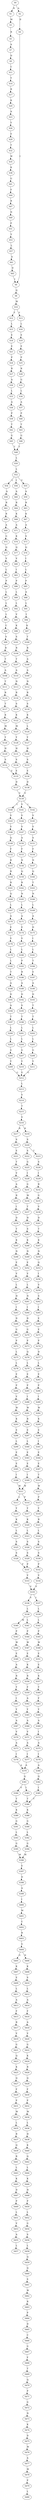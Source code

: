 strict digraph  {
	S0 -> S1 [ label = R ];
	S0 -> S2 [ label = A ];
	S1 -> S3 [ label = M ];
	S2 -> S4 [ label = D ];
	S3 -> S5 [ label = R ];
	S4 -> S6 [ label = I ];
	S5 -> S7 [ label = A ];
	S6 -> S8 [ label = Q ];
	S7 -> S9 [ label = D ];
	S8 -> S10 [ label = M ];
	S9 -> S11 [ label = C ];
	S10 -> S12 [ label = Y ];
	S10 -> S13 [ label = F ];
	S11 -> S14 [ label = Y ];
	S12 -> S15 [ label = L ];
	S13 -> S16 [ label = L ];
	S14 -> S17 [ label = R ];
	S15 -> S18 [ label = E ];
	S16 -> S19 [ label = E ];
	S17 -> S20 [ label = K ];
	S18 -> S21 [ label = E ];
	S19 -> S22 [ label = E ];
	S20 -> S23 [ label = A ];
	S21 -> S24 [ label = P ];
	S22 -> S25 [ label = P ];
	S23 -> S26 [ label = Y ];
	S24 -> S27 [ label = R ];
	S25 -> S28 [ label = R ];
	S26 -> S29 [ label = E ];
	S27 -> S30 [ label = A ];
	S28 -> S31 [ label = G ];
	S29 -> S32 [ label = T ];
	S30 -> S33 [ label = L ];
	S31 -> S34 [ label = L ];
	S32 -> S35 [ label = W ];
	S33 -> S36 [ label = A ];
	S34 -> S37 [ label = A ];
	S35 -> S38 [ label = K ];
	S36 -> S39 [ label = P ];
	S37 -> S40 [ label = P ];
	S38 -> S41 [ label = G ];
	S39 -> S42 [ label = T ];
	S40 -> S43 [ label = T ];
	S41 -> S44 [ label = F ];
	S42 -> S45 [ label = G ];
	S43 -> S46 [ label = G ];
	S44 -> S47 [ label = R ];
	S45 -> S48 [ label = T ];
	S46 -> S48 [ label = T ];
	S47 -> S49 [ label = N ];
	S48 -> S50 [ label = L ];
	S49 -> S51 [ label = P ];
	S50 -> S52 [ label = L ];
	S51 -> S53 [ label = Y ];
	S52 -> S54 [ label = L ];
	S52 -> S55 [ label = V ];
	S52 -> S56 [ label = I ];
	S53 -> S57 [ label = L ];
	S54 -> S58 [ label = A ];
	S55 -> S59 [ label = A ];
	S56 -> S60 [ label = A ];
	S57 -> S61 [ label = A ];
	S58 -> S62 [ label = R ];
	S59 -> S63 [ label = R ];
	S60 -> S64 [ label = R ];
	S61 -> S65 [ label = D ];
	S62 -> S66 [ label = R ];
	S63 -> S67 [ label = K ];
	S64 -> S68 [ label = K ];
	S65 -> S6 [ label = I ];
	S66 -> S69 [ label = A ];
	S67 -> S70 [ label = A ];
	S68 -> S71 [ label = A ];
	S69 -> S72 [ label = G ];
	S70 -> S73 [ label = S ];
	S71 -> S74 [ label = K ];
	S72 -> S75 [ label = Q ];
	S73 -> S76 [ label = Q ];
	S74 -> S77 [ label = Q ];
	S75 -> S78 [ label = V ];
	S76 -> S79 [ label = I ];
	S77 -> S80 [ label = V ];
	S78 -> S81 [ label = L ];
	S79 -> S82 [ label = L ];
	S80 -> S83 [ label = I ];
	S81 -> S84 [ label = P ];
	S82 -> S85 [ label = P ];
	S83 -> S86 [ label = P ];
	S84 -> S87 [ label = L ];
	S85 -> S88 [ label = A ];
	S86 -> S89 [ label = L ];
	S87 -> S90 [ label = L ];
	S88 -> S91 [ label = L ];
	S89 -> S92 [ label = L ];
	S90 -> S93 [ label = L ];
	S91 -> S94 [ label = I ];
	S92 -> S95 [ label = V ];
	S93 -> S96 [ label = C ];
	S94 -> S97 [ label = K ];
	S95 -> S98 [ label = K ];
	S96 -> S99 [ label = S ];
	S97 -> S100 [ label = T ];
	S98 -> S101 [ label = S ];
	S99 -> S102 [ label = R ];
	S100 -> S103 [ label = R ];
	S101 -> S104 [ label = R ];
	S102 -> S105 [ label = T ];
	S103 -> S106 [ label = A ];
	S104 -> S107 [ label = T ];
	S105 -> S108 [ label = A ];
	S106 -> S109 [ label = A ];
	S107 -> S110 [ label = A ];
	S108 -> S111 [ label = T ];
	S109 -> S112 [ label = N ];
	S110 -> S113 [ label = N ];
	S111 -> S114 [ label = R ];
	S112 -> S115 [ label = R ];
	S113 -> S116 [ label = R ];
	S114 -> S117 [ label = T ];
	S115 -> S118 [ label = S ];
	S116 -> S119 [ label = S ];
	S117 -> S120 [ label = K ];
	S118 -> S121 [ label = K ];
	S119 -> S122 [ label = K ];
	S120 -> S123 [ label = M ];
	S121 -> S124 [ label = L ];
	S122 -> S125 [ label = M ];
	S123 -> S126 [ label = Y ];
	S124 -> S127 [ label = Y ];
	S125 -> S128 [ label = Y ];
	S126 -> S129 [ label = H ];
	S127 -> S130 [ label = H ];
	S128 -> S131 [ label = H ];
	S129 -> S132 [ label = S ];
	S130 -> S133 [ label = S ];
	S131 -> S134 [ label = S ];
	S132 -> S135 [ label = E ];
	S133 -> S136 [ label = E ];
	S134 -> S135 [ label = E ];
	S135 -> S137 [ label = D ];
	S136 -> S138 [ label = D ];
	S137 -> S139 [ label = V ];
	S138 -> S139 [ label = V ];
	S139 -> S140 [ label = L ];
	S139 -> S141 [ label = V ];
	S139 -> S142 [ label = I ];
	S140 -> S143 [ label = V ];
	S141 -> S144 [ label = V ];
	S142 -> S145 [ label = V ];
	S143 -> S146 [ label = V ];
	S144 -> S147 [ label = V ];
	S145 -> S148 [ label = V ];
	S146 -> S149 [ label = Q ];
	S147 -> S150 [ label = A ];
	S148 -> S151 [ label = S ];
	S149 -> S152 [ label = F ];
	S150 -> S153 [ label = F ];
	S151 -> S154 [ label = F ];
	S152 -> S155 [ label = R ];
	S153 -> S156 [ label = N ];
	S154 -> S157 [ label = N ];
	S155 -> S158 [ label = R ];
	S156 -> S159 [ label = Q ];
	S157 -> S160 [ label = Q ];
	S158 -> S161 [ label = R ];
	S159 -> S162 [ label = R ];
	S160 -> S163 [ label = T ];
	S161 -> S164 [ label = Q ];
	S162 -> S165 [ label = N ];
	S163 -> S166 [ label = N ];
	S164 -> S167 [ label = L ];
	S165 -> S168 [ label = L ];
	S166 -> S169 [ label = L ];
	S167 -> S170 [ label = A ];
	S168 -> S171 [ label = A ];
	S169 -> S172 [ label = A ];
	S170 -> S173 [ label = E ];
	S171 -> S174 [ label = E ];
	S172 -> S175 [ label = D ];
	S173 -> S176 [ label = V ];
	S174 -> S177 [ label = V ];
	S175 -> S178 [ label = I ];
	S176 -> S179 [ label = L ];
	S177 -> S180 [ label = L ];
	S178 -> S181 [ label = L ];
	S179 -> S182 [ label = L ];
	S180 -> S183 [ label = P ];
	S181 -> S184 [ label = T ];
	S182 -> S185 [ label = T ];
	S183 -> S186 [ label = R ];
	S184 -> S187 [ label = E ];
	S185 -> S188 [ label = A ];
	S186 -> S189 [ label = A ];
	S187 -> S190 [ label = A ];
	S188 -> S191 [ label = D ];
	S189 -> S192 [ label = D ];
	S190 -> S193 [ label = D ];
	S191 -> S194 [ label = A ];
	S192 -> S195 [ label = S ];
	S193 -> S196 [ label = T ];
	S194 -> S197 [ label = T ];
	S195 -> S198 [ label = T ];
	S196 -> S199 [ label = T ];
	S197 -> S200 [ label = L ];
	S198 -> S201 [ label = L ];
	S199 -> S202 [ label = L ];
	S200 -> S203 [ label = L ];
	S201 -> S204 [ label = L ];
	S202 -> S205 [ label = L ];
	S203 -> S206 [ label = G ];
	S204 -> S207 [ label = G ];
	S205 -> S208 [ label = G ];
	S206 -> S209 [ label = Y ];
	S207 -> S210 [ label = Y ];
	S208 -> S211 [ label = Y ];
	S209 -> S212 [ label = G ];
	S210 -> S212 [ label = G ];
	S211 -> S212 [ label = G ];
	S212 -> S213 [ label = L ];
	S213 -> S214 [ label = V ];
	S214 -> S215 [ label = T ];
	S215 -> S216 [ label = V ];
	S216 -> S217 [ label = R ];
	S216 -> S218 [ label = K ];
	S217 -> S219 [ label = S ];
	S218 -> S220 [ label = S ];
	S219 -> S221 [ label = E ];
	S220 -> S222 [ label = S ];
	S220 -> S223 [ label = T ];
	S221 -> S224 [ label = T ];
	S222 -> S225 [ label = G ];
	S223 -> S226 [ label = S ];
	S224 -> S227 [ label = V ];
	S225 -> S228 [ label = I ];
	S226 -> S229 [ label = I ];
	S227 -> S230 [ label = A ];
	S228 -> S231 [ label = G ];
	S229 -> S232 [ label = R ];
	S230 -> S233 [ label = R ];
	S231 -> S234 [ label = M ];
	S232 -> S235 [ label = G ];
	S233 -> S236 [ label = I ];
	S234 -> S237 [ label = T ];
	S235 -> S238 [ label = V ];
	S236 -> S239 [ label = D ];
	S237 -> S240 [ label = H ];
	S238 -> S241 [ label = D ];
	S239 -> S242 [ label = T ];
	S240 -> S243 [ label = S ];
	S241 -> S244 [ label = T ];
	S242 -> S245 [ label = K ];
	S243 -> S246 [ label = K ];
	S244 -> S247 [ label = K ];
	S245 -> S248 [ label = N ];
	S246 -> S249 [ label = N ];
	S247 -> S250 [ label = N ];
	S248 -> S251 [ label = E ];
	S249 -> S252 [ label = E ];
	S250 -> S253 [ label = Q ];
	S251 -> S254 [ label = V ];
	S252 -> S255 [ label = V ];
	S253 -> S256 [ label = I ];
	S254 -> S257 [ label = L ];
	S255 -> S258 [ label = L ];
	S256 -> S259 [ label = V ];
	S257 -> S260 [ label = H ];
	S258 -> S261 [ label = N ];
	S259 -> S262 [ label = S ];
	S260 -> S263 [ label = I ];
	S261 -> S264 [ label = I ];
	S262 -> S265 [ label = I ];
	S263 -> S266 [ label = D ];
	S264 -> S267 [ label = D ];
	S265 -> S268 [ label = E ];
	S266 -> S269 [ label = G ];
	S267 -> S270 [ label = G ];
	S268 -> S271 [ label = E ];
	S269 -> S272 [ label = P ];
	S270 -> S273 [ label = P ];
	S271 -> S274 [ label = P ];
	S272 -> S275 [ label = L ];
	S273 -> S276 [ label = Q ];
	S274 -> S277 [ label = D ];
	S275 -> S278 [ label = L ];
	S276 -> S279 [ label = L ];
	S277 -> S280 [ label = L ];
	S278 -> S281 [ label = E ];
	S279 -> S282 [ label = E ];
	S280 -> S283 [ label = E ];
	S281 -> S284 [ label = P ];
	S282 -> S285 [ label = P ];
	S283 -> S286 [ label = P ];
	S284 -> S287 [ label = V ];
	S285 -> S288 [ label = I ];
	S286 -> S289 [ label = I ];
	S287 -> S290 [ label = W ];
	S288 -> S291 [ label = W ];
	S289 -> S292 [ label = W ];
	S290 -> S293 [ label = K ];
	S291 -> S294 [ label = R ];
	S292 -> S295 [ label = K ];
	S293 -> S296 [ label = E ];
	S294 -> S297 [ label = E ];
	S295 -> S298 [ label = E ];
	S296 -> S299 [ label = L ];
	S297 -> S300 [ label = L ];
	S298 -> S301 [ label = I ];
	S299 -> S302 [ label = E ];
	S300 -> S303 [ label = E ];
	S301 -> S304 [ label = E ];
	S302 -> S305 [ label = E ];
	S303 -> S306 [ label = E ];
	S304 -> S307 [ label = E ];
	S305 -> S308 [ label = I ];
	S306 -> S309 [ label = I ];
	S307 -> S310 [ label = T ];
	S308 -> S311 [ label = W ];
	S309 -> S311 [ label = W ];
	S310 -> S312 [ label = W ];
	S311 -> S313 [ label = L ];
	S311 -> S314 [ label = P ];
	S312 -> S315 [ label = P ];
	S313 -> S316 [ label = Y ];
	S314 -> S317 [ label = Y ];
	S315 -> S318 [ label = Y ];
	S316 -> S319 [ label = K ];
	S317 -> S320 [ label = K ];
	S318 -> S321 [ label = R ];
	S319 -> S322 [ label = L ];
	S320 -> S323 [ label = L ];
	S321 -> S324 [ label = L ];
	S322 -> S325 [ label = S ];
	S323 -> S326 [ label = S ];
	S324 -> S327 [ label = S ];
	S325 -> S328 [ label = S ];
	S326 -> S329 [ label = S ];
	S327 -> S330 [ label = S ];
	S328 -> S331 [ label = P ];
	S329 -> S331 [ label = P ];
	S330 -> S332 [ label = P ];
	S331 -> S333 [ label = V ];
	S332 -> S334 [ label = V ];
	S333 -> S335 [ label = V ];
	S334 -> S335 [ label = V ];
	S335 -> S336 [ label = V ];
	S335 -> S337 [ label = I ];
	S336 -> S338 [ label = L ];
	S337 -> S339 [ label = L ];
	S338 -> S340 [ label = M ];
	S338 -> S341 [ label = L ];
	S339 -> S342 [ label = L ];
	S340 -> S343 [ label = P ];
	S341 -> S344 [ label = P ];
	S342 -> S345 [ label = P ];
	S343 -> S346 [ label = W ];
	S344 -> S347 [ label = W ];
	S345 -> S348 [ label = W ];
	S346 -> S349 [ label = E ];
	S347 -> S350 [ label = E ];
	S348 -> S351 [ label = E ];
	S349 -> S352 [ label = A ];
	S350 -> S353 [ label = K ];
	S351 -> S354 [ label = E ];
	S352 -> S355 [ label = R ];
	S353 -> S356 [ label = R ];
	S354 -> S357 [ label = K ];
	S355 -> S358 [ label = Y ];
	S356 -> S359 [ label = F ];
	S357 -> S360 [ label = Y ];
	S358 -> S361 [ label = I ];
	S359 -> S362 [ label = A ];
	S360 -> S363 [ label = F ];
	S361 -> S364 [ label = Y ];
	S362 -> S365 [ label = Y ];
	S363 -> S366 [ label = Y ];
	S364 -> S367 [ label = A ];
	S365 -> S368 [ label = A ];
	S366 -> S369 [ label = A ];
	S367 -> S370 [ label = V ];
	S368 -> S371 [ label = V ];
	S369 -> S372 [ label = I ];
	S370 -> S373 [ label = A ];
	S371 -> S374 [ label = A ];
	S372 -> S375 [ label = A ];
	S373 -> S376 [ label = I ];
	S374 -> S377 [ label = I ];
	S375 -> S378 [ label = I ];
	S376 -> S379 [ label = A ];
	S377 -> S379 [ label = A ];
	S378 -> S380 [ label = A ];
	S379 -> S381 [ label = Q ];
	S380 -> S382 [ label = Q ];
	S381 -> S383 [ label = I ];
	S381 -> S384 [ label = V ];
	S382 -> S385 [ label = I ];
	S383 -> S386 [ label = T ];
	S384 -> S387 [ label = T ];
	S385 -> S386 [ label = T ];
	S386 -> S388 [ label = K ];
	S387 -> S389 [ label = K ];
	S388 -> S390 [ label = G ];
	S389 -> S391 [ label = G ];
	S390 -> S392 [ label = L ];
	S391 -> S393 [ label = L ];
	S392 -> S394 [ label = G ];
	S393 -> S395 [ label = G ];
	S394 -> S396 [ label = M ];
	S395 -> S396 [ label = M ];
	S396 -> S397 [ label = E ];
	S397 -> S398 [ label = D ];
	S398 -> S399 [ label = A ];
	S399 -> S400 [ label = I ];
	S400 -> S401 [ label = M ];
	S401 -> S402 [ label = C ];
	S402 -> S403 [ label = R ];
	S403 -> S404 [ label = G ];
	S404 -> S405 [ label = G ];
	S404 -> S406 [ label = N ];
	S405 -> S407 [ label = K ];
	S406 -> S408 [ label = K ];
	S407 -> S409 [ label = E ];
	S408 -> S410 [ label = S ];
	S409 -> S411 [ label = L ];
	S410 -> S412 [ label = L ];
	S411 -> S413 [ label = A ];
	S412 -> S414 [ label = A ];
	S413 -> S415 [ label = F ];
	S414 -> S416 [ label = F ];
	S415 -> S417 [ label = R ];
	S416 -> S418 [ label = A ];
	S417 -> S419 [ label = V ];
	S418 -> S420 [ label = V ];
	S419 -> S421 [ label = G ];
	S420 -> S422 [ label = G ];
	S421 -> S423 [ label = Q ];
	S422 -> S424 [ label = K ];
	S423 -> S425 [ label = K ];
	S424 -> S426 [ label = R ];
	S425 -> S427 [ label = Q ];
	S426 -> S428 [ label = Q ];
	S427 -> S429 [ label = F ];
	S428 -> S430 [ label = F ];
	S429 -> S431 [ label = P ];
	S430 -> S432 [ label = P ];
	S431 -> S433 [ label = M ];
	S432 -> S434 [ label = M ];
	S433 -> S435 [ label = L ];
	S434 -> S436 [ label = L ];
	S435 -> S437 [ label = R ];
	S436 -> S438 [ label = H ];
	S437 -> S439 [ label = Q ];
	S438 -> S440 [ label = K ];
	S439 -> S441 [ label = R ];
	S440 -> S442 [ label = Q ];
	S441 -> S443 [ label = L ];
	S442 -> S444 [ label = L ];
	S443 -> S445 [ label = K ];
	S444 -> S446 [ label = K ];
	S445 -> S447 [ label = D ];
	S446 -> S448 [ label = H ];
	S447 -> S449 [ label = P ];
	S448 -> S450 [ label = P ];
	S449 -> S451 [ label = L ];
	S450 -> S452 [ label = L ];
	S451 -> S453 [ label = V ];
	S452 -> S454 [ label = G ];
	S453 -> S455 [ label = A ];
	S454 -> S456 [ label = S ];
	S455 -> S457 [ label = L ];
	S456 -> S458 [ label = L ];
	S458 -> S459 [ label = Q ];
	S459 -> S460 [ label = Q ];
	S460 -> S461 [ label = S ];
	S461 -> S462 [ label = W ];
	S462 -> S463 [ label = R ];
	S463 -> S464 [ label = P ];
	S464 -> S465 [ label = D ];
	S465 -> S466 [ label = C ];
	S466 -> S467 [ label = G ];
	S467 -> S468 [ label = F ];
	S468 -> S469 [ label = T ];
	S469 -> S470 [ label = Q ];
	S470 -> S471 [ label = P ];
	S471 -> S472 [ label = G ];
	S472 -> S473 [ label = N ];
	S473 -> S474 [ label = K ];
	S474 -> S475 [ label = D ];
	S475 -> S476 [ label = M ];
	S476 -> S477 [ label = A ];
	S477 -> S478 [ label = M ];
	S478 -> S479 [ label = P ];
	S479 -> S480 [ label = L ];
}
